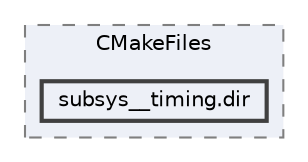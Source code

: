 digraph "build/zephyr/subsys/timing/CMakeFiles/subsys__timing.dir"
{
 // LATEX_PDF_SIZE
  bgcolor="transparent";
  edge [fontname=Helvetica,fontsize=10,labelfontname=Helvetica,labelfontsize=10];
  node [fontname=Helvetica,fontsize=10,shape=box,height=0.2,width=0.4];
  compound=true
  subgraph clusterdir_aa3f46fd859b216dd3a3bf7d1736ba28 {
    graph [ bgcolor="#edf0f7", pencolor="grey50", label="CMakeFiles", fontname=Helvetica,fontsize=10 style="filled,dashed", URL="dir_aa3f46fd859b216dd3a3bf7d1736ba28.html",tooltip=""]
  dir_421a2207a1edc534e8770fb039c1fe0f [label="subsys__timing.dir", fillcolor="#edf0f7", color="grey25", style="filled,bold", URL="dir_421a2207a1edc534e8770fb039c1fe0f.html",tooltip=""];
  }
}
